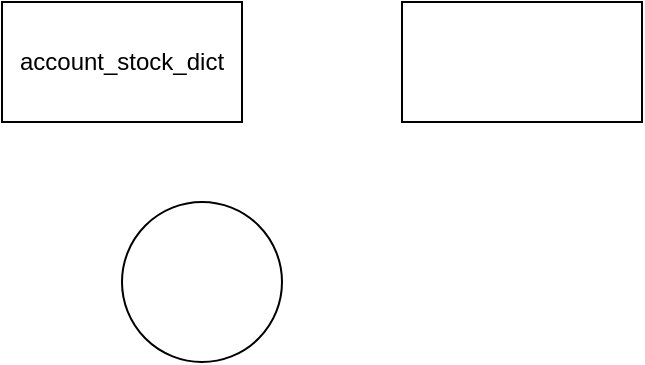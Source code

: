 <mxfile version="13.6.6" type="github">
  <diagram id="F3qmpPjKjb5EALM0qRSF" name="Page-1">
    <mxGraphModel dx="678" dy="643" grid="1" gridSize="10" guides="1" tooltips="1" connect="1" arrows="1" fold="1" page="1" pageScale="1" pageWidth="827" pageHeight="1169" math="0" shadow="0">
      <root>
        <mxCell id="0" />
        <mxCell id="1" parent="0" />
        <mxCell id="kXTheK8s0KfbxgGzosjR-1" value="account_stock_dict" style="rounded=0;whiteSpace=wrap;html=1;" vertex="1" parent="1">
          <mxGeometry x="110" y="230" width="120" height="60" as="geometry" />
        </mxCell>
        <mxCell id="kXTheK8s0KfbxgGzosjR-2" value="" style="rounded=0;whiteSpace=wrap;html=1;" vertex="1" parent="1">
          <mxGeometry x="310" y="230" width="120" height="60" as="geometry" />
        </mxCell>
        <mxCell id="kXTheK8s0KfbxgGzosjR-3" value="" style="ellipse;whiteSpace=wrap;html=1;aspect=fixed;" vertex="1" parent="1">
          <mxGeometry x="170" y="330" width="80" height="80" as="geometry" />
        </mxCell>
      </root>
    </mxGraphModel>
  </diagram>
</mxfile>
